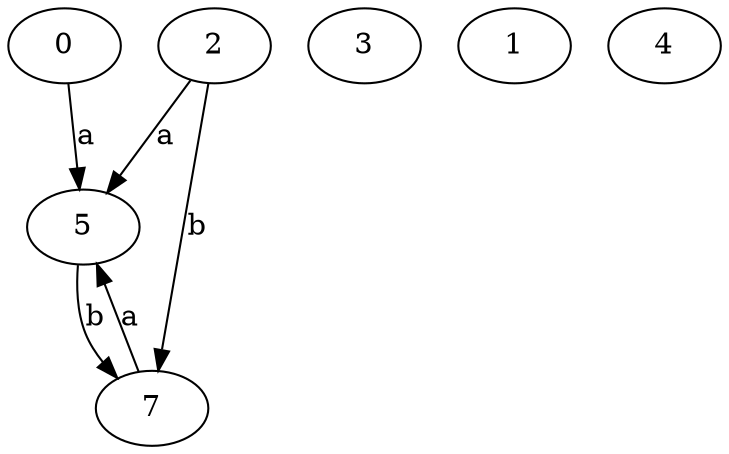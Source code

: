 strict digraph  {
0;
3;
1;
4;
5;
7;
2;
0 -> 5  [label=a];
5 -> 7  [label=b];
7 -> 5  [label=a];
2 -> 5  [label=a];
2 -> 7  [label=b];
}
